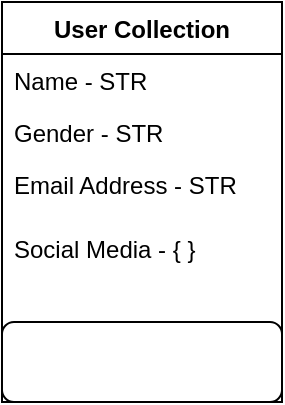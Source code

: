 <mxfile version="11.0.0" type="github"><diagram id="WkIvOSV3gF9uZ1ziTJD9" name="Page-1"><mxGraphModel dx="1422" dy="796" grid="1" gridSize="10" guides="1" tooltips="1" connect="1" arrows="1" fold="1" page="1" pageScale="1" pageWidth="850" pageHeight="1100" math="0" shadow="0"><root><mxCell id="0"/><mxCell id="1" parent="0"/><mxCell id="XZvbkBslZ0ugycUiDrgt-1" value="User Collection" style="swimlane;fontStyle=1;childLayout=stackLayout;horizontal=1;startSize=26;fillColor=none;horizontalStack=0;resizeParent=1;resizeParentMax=0;resizeLast=0;collapsible=1;marginBottom=0;" vertex="1" parent="1"><mxGeometry x="20" y="20" width="140" height="200" as="geometry"/></mxCell><mxCell id="XZvbkBslZ0ugycUiDrgt-2" value="Name - STR" style="text;strokeColor=none;fillColor=none;align=left;verticalAlign=top;spacingLeft=4;spacingRight=4;overflow=hidden;rotatable=0;points=[[0,0.5],[1,0.5]];portConstraint=eastwest;fontStyle=0" vertex="1" parent="XZvbkBslZ0ugycUiDrgt-1"><mxGeometry y="26" width="140" height="26" as="geometry"/></mxCell><mxCell id="XZvbkBslZ0ugycUiDrgt-3" value="Gender - STR" style="text;strokeColor=none;fillColor=none;align=left;verticalAlign=top;spacingLeft=4;spacingRight=4;overflow=hidden;rotatable=0;points=[[0,0.5],[1,0.5]];portConstraint=eastwest;" vertex="1" parent="XZvbkBslZ0ugycUiDrgt-1"><mxGeometry y="52" width="140" height="26" as="geometry"/></mxCell><mxCell id="XZvbkBslZ0ugycUiDrgt-4" value="Email Address - STR&#10;" style="text;strokeColor=none;fillColor=none;align=left;verticalAlign=top;spacingLeft=4;spacingRight=4;overflow=hidden;rotatable=0;points=[[0,0.5],[1,0.5]];portConstraint=eastwest;" vertex="1" parent="XZvbkBslZ0ugycUiDrgt-1"><mxGeometry y="78" width="140" height="32" as="geometry"/></mxCell><mxCell id="XZvbkBslZ0ugycUiDrgt-10" value="Social Media - { }" style="text;strokeColor=none;fillColor=none;align=left;verticalAlign=top;spacingLeft=4;spacingRight=4;overflow=hidden;rotatable=0;points=[[0,0.5],[1,0.5]];portConstraint=eastwest;" vertex="1" parent="XZvbkBslZ0ugycUiDrgt-1"><mxGeometry y="110" width="140" height="50" as="geometry"/></mxCell><mxCell id="XZvbkBslZ0ugycUiDrgt-12" value="" style="rounded=1;whiteSpace=wrap;html=1;strokeWidth=1;" vertex="1" parent="XZvbkBslZ0ugycUiDrgt-1"><mxGeometry y="160" width="140" height="40" as="geometry"/></mxCell></root></mxGraphModel></diagram></mxfile>